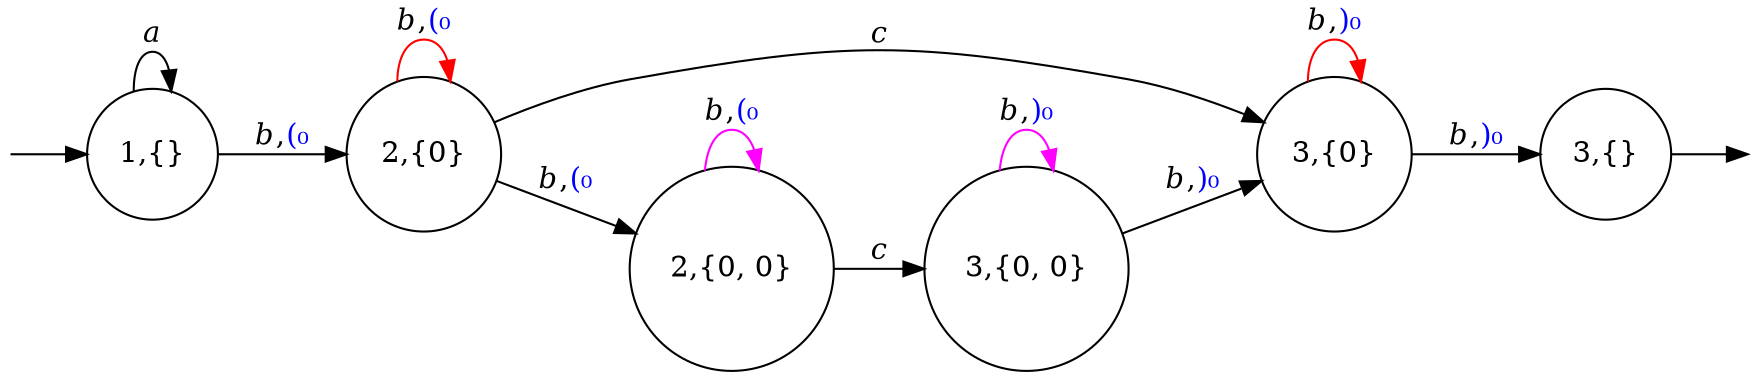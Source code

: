 digraph {
	node [shape=circle];
	Q0 [style=invisible, height=0, width=0, fixedsize=true];
	Q1 [style=invisible, height=0, width=0, fixedsize=true];
	graph [rankdir="LR"];

	Q0 -> "1,{}";
	"3,{}" -> Q1;
	"3,{0, 0}" -> "3,{0}"  [label=<<i>b</i>,<FONT COLOR="blue">)₀</FONT>> ];
	"1,{}" -> "2,{0}"  [label=<<i>b</i>,<FONT COLOR="blue">(₀</FONT>> ];
	"2,{0}" -> "3,{0}"  [label=<<i>c</i>> ];
	"2,{0}" -> "2,{0, 0}"  [label=<<i>b</i>,<FONT COLOR="blue">(₀</FONT>> ];
	"1,{}" -> "1,{}"  [label=<<i>a</i>> ];
	"3,{0}" -> "3,{}"  [label=<<i>b</i>,<FONT COLOR="blue">)₀</FONT>> ];
	"2,{0, 0}" -> "3,{0, 0}"  [label=<<i>c</i>> ];
	"2,{0}" -> "2,{0}"  [label=<<i>b</i>,<FONT COLOR="blue">(₀</FONT>>,color=red ];
	"3,{0}" -> "3,{0}"  [label=<<i>b</i>,<FONT COLOR="blue">)₀</FONT>>,color=red ];
	"2,{0, 0}" -> "2,{0, 0}"  [label=<<i>b</i>,<FONT COLOR="blue">(₀</FONT>>,color=fuchsia ];
	"3,{0, 0}" -> "3,{0, 0}"  [label=<<i>b</i>,<FONT COLOR="blue">)₀</FONT>>,color=fuchsia ];
}
